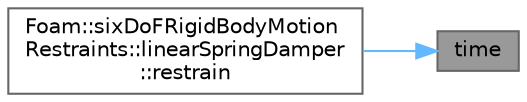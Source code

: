 digraph "time"
{
 // LATEX_PDF_SIZE
  bgcolor="transparent";
  edge [fontname=Helvetica,fontsize=10,labelfontname=Helvetica,labelfontsize=10];
  node [fontname=Helvetica,fontsize=10,shape=box,height=0.2,width=0.4];
  rankdir="RL";
  Node1 [id="Node000001",label="time",height=0.2,width=0.4,color="gray40", fillcolor="grey60", style="filled", fontcolor="black",tooltip=" "];
  Node1 -> Node2 [id="edge1_Node000001_Node000002",dir="back",color="steelblue1",style="solid",tooltip=" "];
  Node2 [id="Node000002",label="Foam::sixDoFRigidBodyMotion\lRestraints::linearSpringDamper\l::restrain",height=0.2,width=0.4,color="grey40", fillcolor="white", style="filled",URL="$classFoam_1_1sixDoFRigidBodyMotionRestraints_1_1linearSpringDamper.html#a5a33f13a3b2e956e9be8cfaffc87a34b",tooltip=" "];
}
